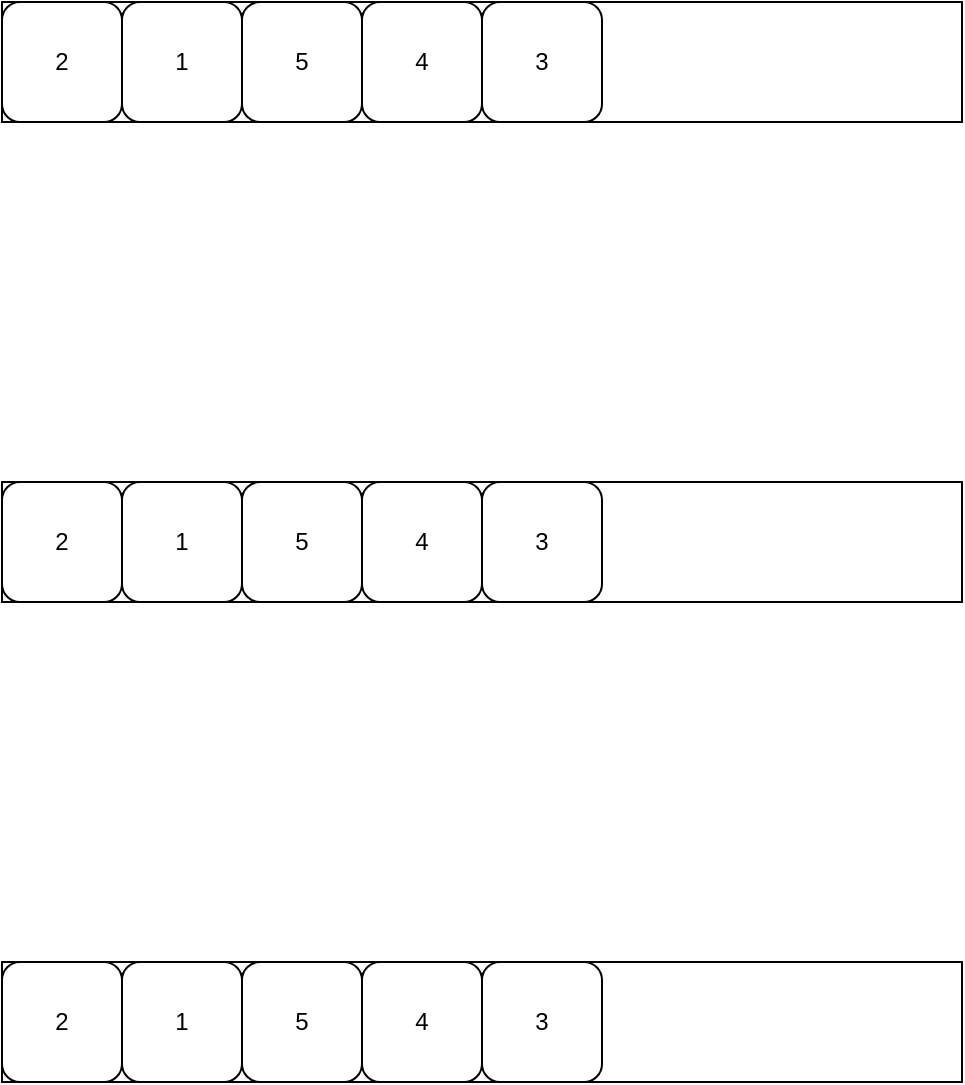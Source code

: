 <mxfile version="21.5.2" type="device">
  <diagram id="C5RBs43oDa-KdzZeNtuy" name="Page-1">
    <mxGraphModel dx="1050" dy="581" grid="1" gridSize="10" guides="1" tooltips="1" connect="1" arrows="1" fold="1" page="1" pageScale="1" pageWidth="827" pageHeight="1169" math="0" shadow="0">
      <root>
        <mxCell id="WIyWlLk6GJQsqaUBKTNV-0" />
        <mxCell id="WIyWlLk6GJQsqaUBKTNV-1" parent="WIyWlLk6GJQsqaUBKTNV-0" />
        <mxCell id="aOkk-NtaV6RdPrOmla6O-0" value="" style="rounded=0;whiteSpace=wrap;html=1;" parent="WIyWlLk6GJQsqaUBKTNV-1" vertex="1">
          <mxGeometry x="80" y="120" width="480" height="60" as="geometry" />
        </mxCell>
        <mxCell id="aOkk-NtaV6RdPrOmla6O-2" value="1" style="rounded=1;whiteSpace=wrap;html=1;" parent="WIyWlLk6GJQsqaUBKTNV-1" vertex="1">
          <mxGeometry x="140" y="120" width="60" height="60" as="geometry" />
        </mxCell>
        <mxCell id="aOkk-NtaV6RdPrOmla6O-3" value="2" style="rounded=1;whiteSpace=wrap;html=1;" parent="WIyWlLk6GJQsqaUBKTNV-1" vertex="1">
          <mxGeometry x="80" y="120" width="60" height="60" as="geometry" />
        </mxCell>
        <mxCell id="aOkk-NtaV6RdPrOmla6O-4" value="3" style="rounded=1;whiteSpace=wrap;html=1;" parent="WIyWlLk6GJQsqaUBKTNV-1" vertex="1">
          <mxGeometry x="320" y="120" width="60" height="60" as="geometry" />
        </mxCell>
        <mxCell id="QWiEtez_0Oxuyw9gHLqD-0" value="4" style="rounded=1;whiteSpace=wrap;html=1;" vertex="1" parent="WIyWlLk6GJQsqaUBKTNV-1">
          <mxGeometry x="260" y="120" width="60" height="60" as="geometry" />
        </mxCell>
        <mxCell id="QWiEtez_0Oxuyw9gHLqD-1" value="5" style="rounded=1;whiteSpace=wrap;html=1;" vertex="1" parent="WIyWlLk6GJQsqaUBKTNV-1">
          <mxGeometry x="200" y="120" width="60" height="60" as="geometry" />
        </mxCell>
        <mxCell id="QWiEtez_0Oxuyw9gHLqD-2" value="" style="rounded=0;whiteSpace=wrap;html=1;" vertex="1" parent="WIyWlLk6GJQsqaUBKTNV-1">
          <mxGeometry x="80" y="360" width="480" height="60" as="geometry" />
        </mxCell>
        <mxCell id="QWiEtez_0Oxuyw9gHLqD-3" value="1" style="rounded=1;whiteSpace=wrap;html=1;" vertex="1" parent="WIyWlLk6GJQsqaUBKTNV-1">
          <mxGeometry x="140" y="360" width="60" height="60" as="geometry" />
        </mxCell>
        <mxCell id="QWiEtez_0Oxuyw9gHLqD-4" value="2" style="rounded=1;whiteSpace=wrap;html=1;" vertex="1" parent="WIyWlLk6GJQsqaUBKTNV-1">
          <mxGeometry x="80" y="360" width="60" height="60" as="geometry" />
        </mxCell>
        <mxCell id="QWiEtez_0Oxuyw9gHLqD-5" value="3" style="rounded=1;whiteSpace=wrap;html=1;" vertex="1" parent="WIyWlLk6GJQsqaUBKTNV-1">
          <mxGeometry x="320" y="360" width="60" height="60" as="geometry" />
        </mxCell>
        <mxCell id="QWiEtez_0Oxuyw9gHLqD-6" value="4" style="rounded=1;whiteSpace=wrap;html=1;" vertex="1" parent="WIyWlLk6GJQsqaUBKTNV-1">
          <mxGeometry x="260" y="360" width="60" height="60" as="geometry" />
        </mxCell>
        <mxCell id="QWiEtez_0Oxuyw9gHLqD-7" value="5" style="rounded=1;whiteSpace=wrap;html=1;" vertex="1" parent="WIyWlLk6GJQsqaUBKTNV-1">
          <mxGeometry x="200" y="360" width="60" height="60" as="geometry" />
        </mxCell>
        <mxCell id="QWiEtez_0Oxuyw9gHLqD-8" value="" style="rounded=0;whiteSpace=wrap;html=1;" vertex="1" parent="WIyWlLk6GJQsqaUBKTNV-1">
          <mxGeometry x="80" y="600" width="480" height="60" as="geometry" />
        </mxCell>
        <mxCell id="QWiEtez_0Oxuyw9gHLqD-9" value="1" style="rounded=1;whiteSpace=wrap;html=1;" vertex="1" parent="WIyWlLk6GJQsqaUBKTNV-1">
          <mxGeometry x="140" y="600" width="60" height="60" as="geometry" />
        </mxCell>
        <mxCell id="QWiEtez_0Oxuyw9gHLqD-10" value="2" style="rounded=1;whiteSpace=wrap;html=1;" vertex="1" parent="WIyWlLk6GJQsqaUBKTNV-1">
          <mxGeometry x="80" y="600" width="60" height="60" as="geometry" />
        </mxCell>
        <mxCell id="QWiEtez_0Oxuyw9gHLqD-11" value="3" style="rounded=1;whiteSpace=wrap;html=1;" vertex="1" parent="WIyWlLk6GJQsqaUBKTNV-1">
          <mxGeometry x="320" y="600" width="60" height="60" as="geometry" />
        </mxCell>
        <mxCell id="QWiEtez_0Oxuyw9gHLqD-12" value="4" style="rounded=1;whiteSpace=wrap;html=1;" vertex="1" parent="WIyWlLk6GJQsqaUBKTNV-1">
          <mxGeometry x="260" y="600" width="60" height="60" as="geometry" />
        </mxCell>
        <mxCell id="QWiEtez_0Oxuyw9gHLqD-13" value="5" style="rounded=1;whiteSpace=wrap;html=1;" vertex="1" parent="WIyWlLk6GJQsqaUBKTNV-1">
          <mxGeometry x="200" y="600" width="60" height="60" as="geometry" />
        </mxCell>
      </root>
    </mxGraphModel>
  </diagram>
</mxfile>
